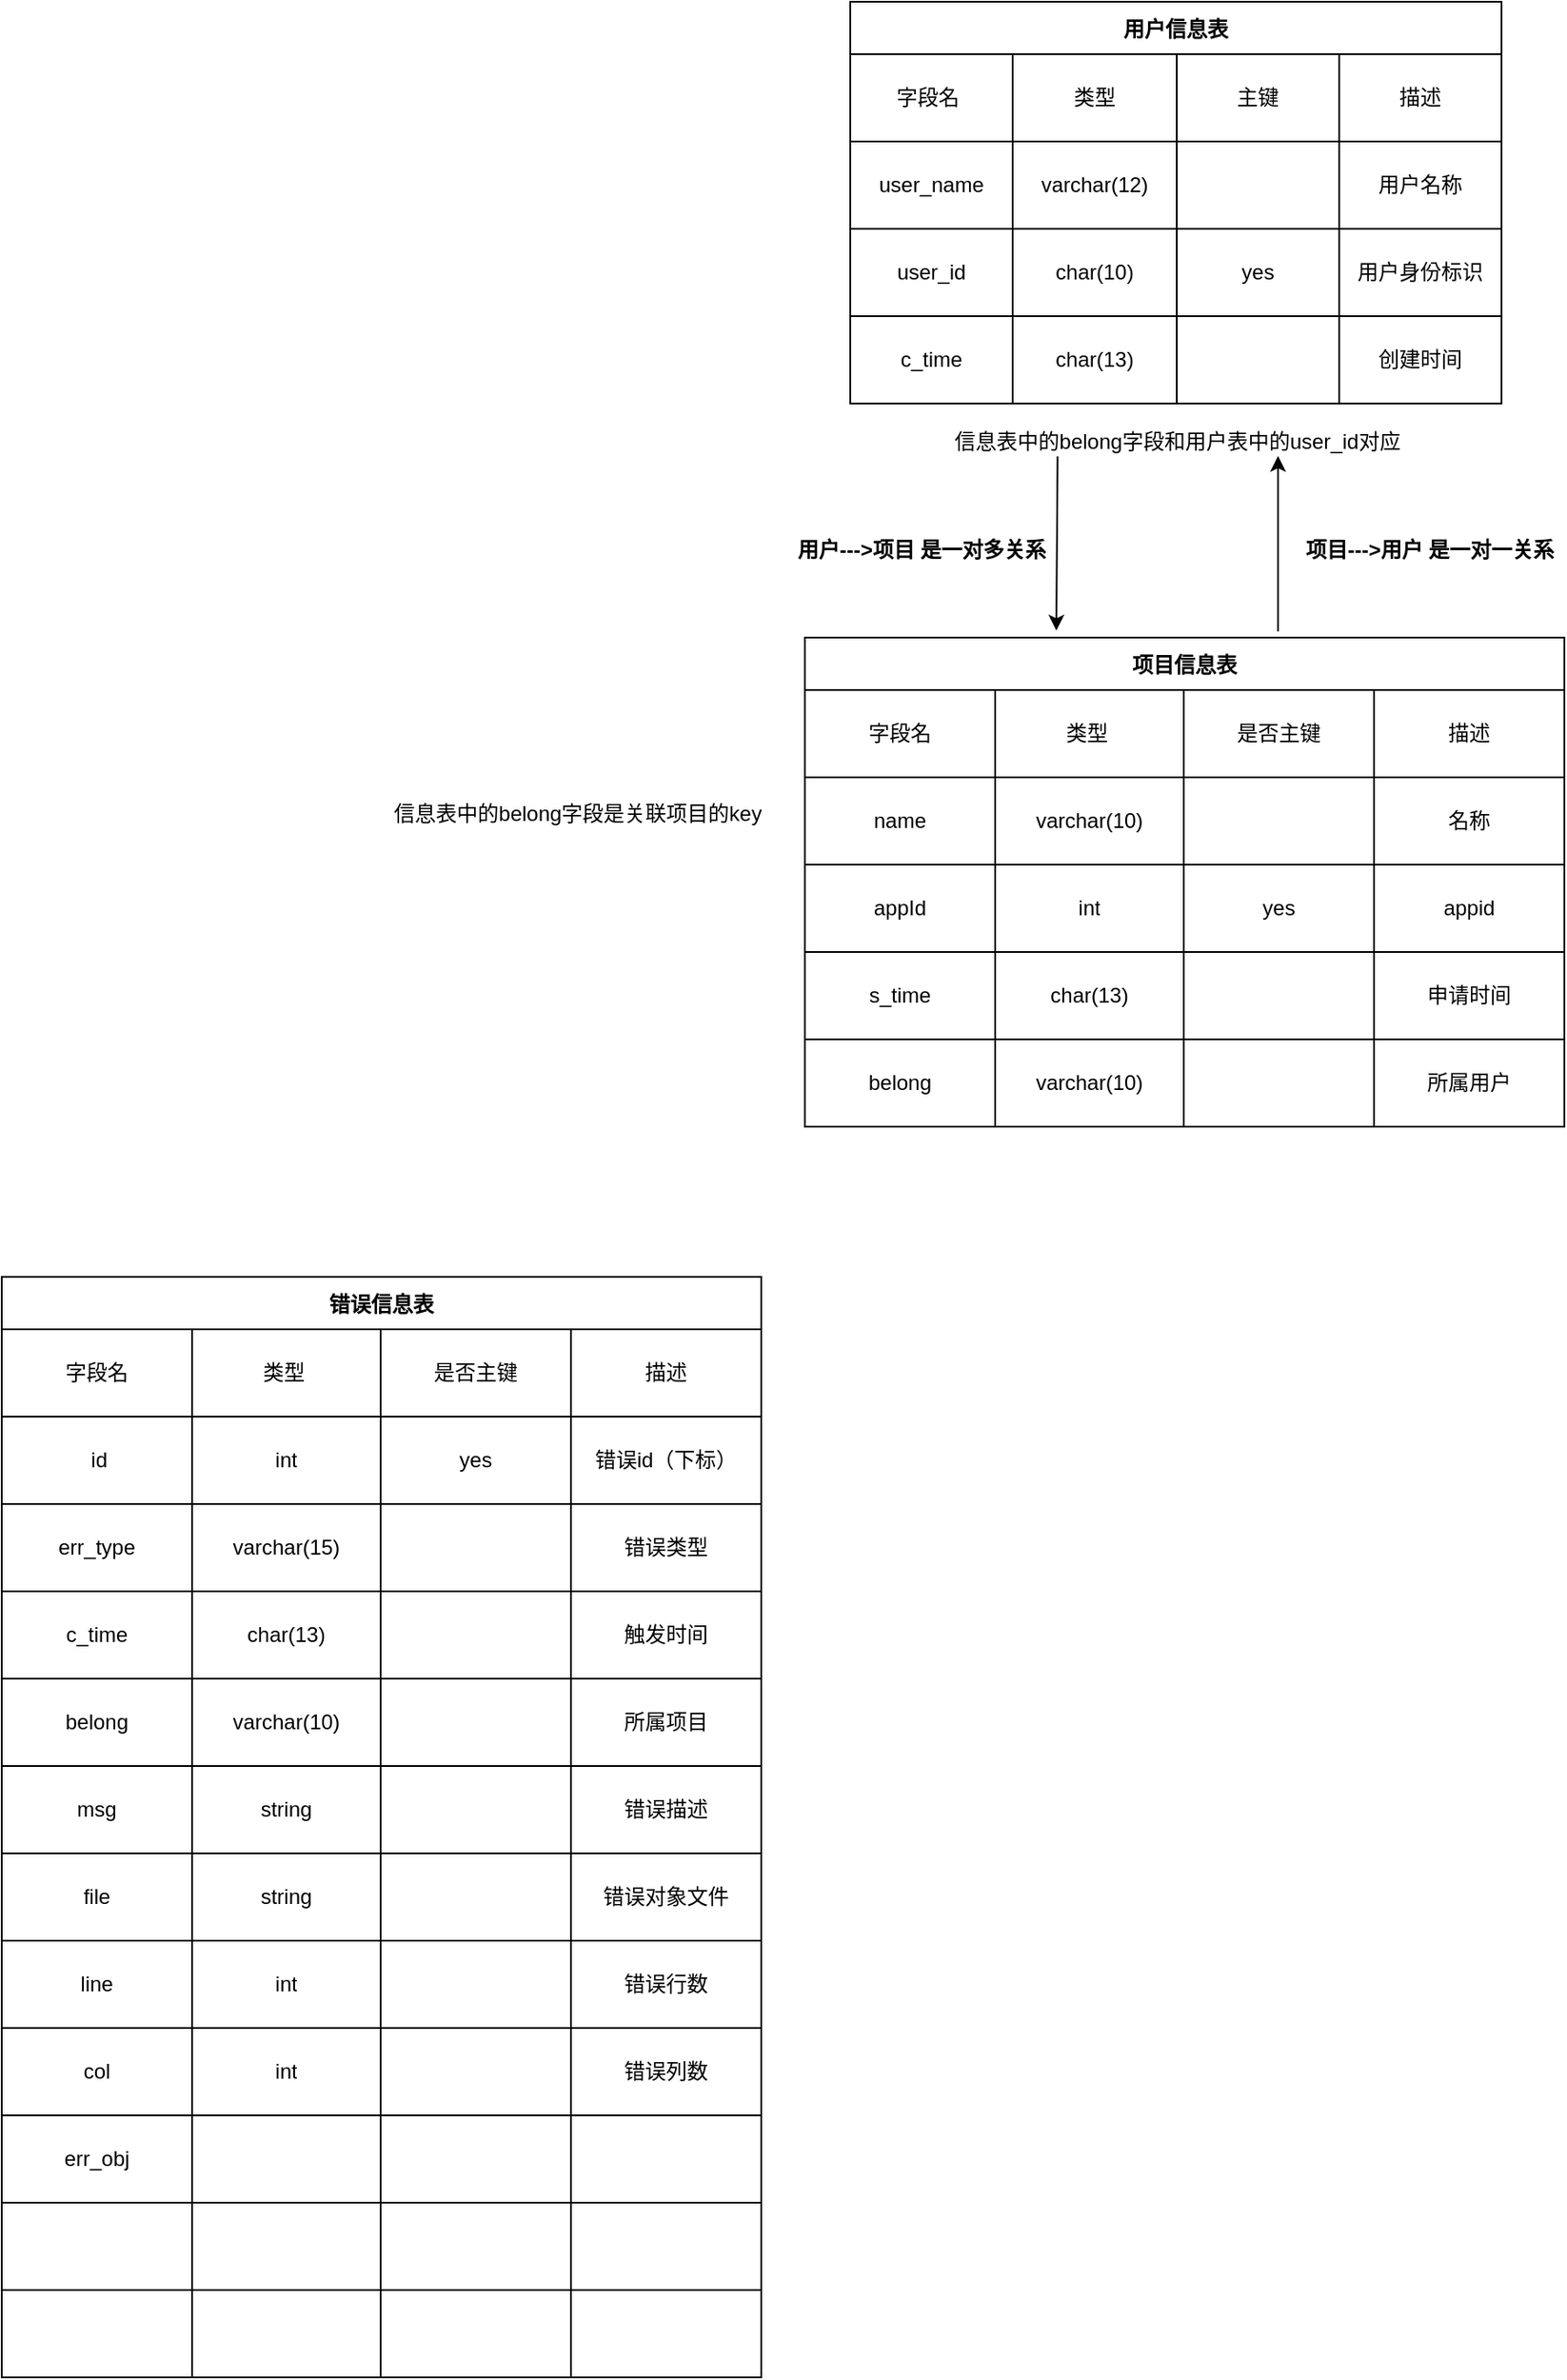 <mxfile version="18.1.3" type="device"><diagram id="7USDsdrqPsZ-G95IPvTH" name="第 1 页"><mxGraphModel dx="773" dy="516" grid="1" gridSize="10" guides="1" tooltips="1" connect="1" arrows="1" fold="1" page="1" pageScale="1" pageWidth="200000" pageHeight="200000" math="0" shadow="0"><root><mxCell id="0"/><mxCell id="1" parent="0"/><mxCell id="ZoWCqt_kakScK_-2WPd1-1" value="用户信息表" style="shape=table;startSize=30;container=1;collapsible=0;childLayout=tableLayout;fontStyle=1;align=center;" vertex="1" parent="1"><mxGeometry x="626" y="320" width="373" height="230" as="geometry"/></mxCell><mxCell id="ZoWCqt_kakScK_-2WPd1-2" value="" style="shape=tableRow;horizontal=0;startSize=0;swimlaneHead=0;swimlaneBody=0;top=0;left=0;bottom=0;right=0;collapsible=0;dropTarget=0;fillColor=none;points=[[0,0.5],[1,0.5]];portConstraint=eastwest;" vertex="1" parent="ZoWCqt_kakScK_-2WPd1-1"><mxGeometry y="30" width="373" height="50" as="geometry"/></mxCell><mxCell id="ZoWCqt_kakScK_-2WPd1-3" value="&amp;nbsp; 字段名&lt;span style=&quot;white-space: pre;&quot;&gt;&#9;&lt;/span&gt;" style="shape=partialRectangle;html=1;whiteSpace=wrap;connectable=0;fillColor=none;top=0;left=0;bottom=0;right=0;overflow=hidden;" vertex="1" parent="ZoWCqt_kakScK_-2WPd1-2"><mxGeometry width="93" height="50" as="geometry"><mxRectangle width="93" height="50" as="alternateBounds"/></mxGeometry></mxCell><mxCell id="ZoWCqt_kakScK_-2WPd1-4" value="类型" style="shape=partialRectangle;html=1;whiteSpace=wrap;connectable=0;fillColor=none;top=0;left=0;bottom=0;right=0;overflow=hidden;" vertex="1" parent="ZoWCqt_kakScK_-2WPd1-2"><mxGeometry x="93" width="94" height="50" as="geometry"><mxRectangle width="94" height="50" as="alternateBounds"/></mxGeometry></mxCell><mxCell id="ZoWCqt_kakScK_-2WPd1-5" value="主键" style="shape=partialRectangle;html=1;whiteSpace=wrap;connectable=0;fillColor=none;top=0;left=0;bottom=0;right=0;overflow=hidden;" vertex="1" parent="ZoWCqt_kakScK_-2WPd1-2"><mxGeometry x="187" width="93" height="50" as="geometry"><mxRectangle width="93" height="50" as="alternateBounds"/></mxGeometry></mxCell><mxCell id="ZoWCqt_kakScK_-2WPd1-80" value="描述" style="shape=partialRectangle;html=1;whiteSpace=wrap;connectable=0;fillColor=none;top=0;left=0;bottom=0;right=0;overflow=hidden;" vertex="1" parent="ZoWCqt_kakScK_-2WPd1-2"><mxGeometry x="280" width="93" height="50" as="geometry"><mxRectangle width="93" height="50" as="alternateBounds"/></mxGeometry></mxCell><mxCell id="ZoWCqt_kakScK_-2WPd1-6" value="" style="shape=tableRow;horizontal=0;startSize=0;swimlaneHead=0;swimlaneBody=0;top=0;left=0;bottom=0;right=0;collapsible=0;dropTarget=0;fillColor=none;points=[[0,0.5],[1,0.5]];portConstraint=eastwest;" vertex="1" parent="ZoWCqt_kakScK_-2WPd1-1"><mxGeometry y="80" width="373" height="50" as="geometry"/></mxCell><mxCell id="ZoWCqt_kakScK_-2WPd1-7" value="user_name" style="shape=partialRectangle;html=1;whiteSpace=wrap;connectable=0;fillColor=none;top=0;left=0;bottom=0;right=0;overflow=hidden;" vertex="1" parent="ZoWCqt_kakScK_-2WPd1-6"><mxGeometry width="93" height="50" as="geometry"><mxRectangle width="93" height="50" as="alternateBounds"/></mxGeometry></mxCell><mxCell id="ZoWCqt_kakScK_-2WPd1-8" value="varchar(12)" style="shape=partialRectangle;html=1;whiteSpace=wrap;connectable=0;fillColor=none;top=0;left=0;bottom=0;right=0;overflow=hidden;" vertex="1" parent="ZoWCqt_kakScK_-2WPd1-6"><mxGeometry x="93" width="94" height="50" as="geometry"><mxRectangle width="94" height="50" as="alternateBounds"/></mxGeometry></mxCell><mxCell id="ZoWCqt_kakScK_-2WPd1-9" value="" style="shape=partialRectangle;html=1;whiteSpace=wrap;connectable=0;fillColor=none;top=0;left=0;bottom=0;right=0;overflow=hidden;" vertex="1" parent="ZoWCqt_kakScK_-2WPd1-6"><mxGeometry x="187" width="93" height="50" as="geometry"><mxRectangle width="93" height="50" as="alternateBounds"/></mxGeometry></mxCell><mxCell id="ZoWCqt_kakScK_-2WPd1-81" value="用户名称" style="shape=partialRectangle;html=1;whiteSpace=wrap;connectable=0;fillColor=none;top=0;left=0;bottom=0;right=0;overflow=hidden;" vertex="1" parent="ZoWCqt_kakScK_-2WPd1-6"><mxGeometry x="280" width="93" height="50" as="geometry"><mxRectangle width="93" height="50" as="alternateBounds"/></mxGeometry></mxCell><mxCell id="ZoWCqt_kakScK_-2WPd1-10" value="" style="shape=tableRow;horizontal=0;startSize=0;swimlaneHead=0;swimlaneBody=0;top=0;left=0;bottom=0;right=0;collapsible=0;dropTarget=0;fillColor=none;points=[[0,0.5],[1,0.5]];portConstraint=eastwest;" vertex="1" parent="ZoWCqt_kakScK_-2WPd1-1"><mxGeometry y="130" width="373" height="50" as="geometry"/></mxCell><mxCell id="ZoWCqt_kakScK_-2WPd1-11" value="user_id" style="shape=partialRectangle;html=1;whiteSpace=wrap;connectable=0;fillColor=none;top=0;left=0;bottom=0;right=0;overflow=hidden;" vertex="1" parent="ZoWCqt_kakScK_-2WPd1-10"><mxGeometry width="93" height="50" as="geometry"><mxRectangle width="93" height="50" as="alternateBounds"/></mxGeometry></mxCell><mxCell id="ZoWCqt_kakScK_-2WPd1-12" value="char(10)" style="shape=partialRectangle;html=1;whiteSpace=wrap;connectable=0;fillColor=none;top=0;left=0;bottom=0;right=0;overflow=hidden;" vertex="1" parent="ZoWCqt_kakScK_-2WPd1-10"><mxGeometry x="93" width="94" height="50" as="geometry"><mxRectangle width="94" height="50" as="alternateBounds"/></mxGeometry></mxCell><mxCell id="ZoWCqt_kakScK_-2WPd1-13" value="yes" style="shape=partialRectangle;html=1;whiteSpace=wrap;connectable=0;fillColor=none;top=0;left=0;bottom=0;right=0;overflow=hidden;" vertex="1" parent="ZoWCqt_kakScK_-2WPd1-10"><mxGeometry x="187" width="93" height="50" as="geometry"><mxRectangle width="93" height="50" as="alternateBounds"/></mxGeometry></mxCell><mxCell id="ZoWCqt_kakScK_-2WPd1-82" value="用户身份标识" style="shape=partialRectangle;html=1;whiteSpace=wrap;connectable=0;fillColor=none;top=0;left=0;bottom=0;right=0;overflow=hidden;" vertex="1" parent="ZoWCqt_kakScK_-2WPd1-10"><mxGeometry x="280" width="93" height="50" as="geometry"><mxRectangle width="93" height="50" as="alternateBounds"/></mxGeometry></mxCell><mxCell id="ZoWCqt_kakScK_-2WPd1-85" style="shape=tableRow;horizontal=0;startSize=0;swimlaneHead=0;swimlaneBody=0;top=0;left=0;bottom=0;right=0;collapsible=0;dropTarget=0;fillColor=none;points=[[0,0.5],[1,0.5]];portConstraint=eastwest;" vertex="1" parent="ZoWCqt_kakScK_-2WPd1-1"><mxGeometry y="180" width="373" height="50" as="geometry"/></mxCell><mxCell id="ZoWCqt_kakScK_-2WPd1-86" value="c_time" style="shape=partialRectangle;html=1;whiteSpace=wrap;connectable=0;fillColor=none;top=0;left=0;bottom=0;right=0;overflow=hidden;" vertex="1" parent="ZoWCqt_kakScK_-2WPd1-85"><mxGeometry width="93" height="50" as="geometry"><mxRectangle width="93" height="50" as="alternateBounds"/></mxGeometry></mxCell><mxCell id="ZoWCqt_kakScK_-2WPd1-87" value="char(13)" style="shape=partialRectangle;html=1;whiteSpace=wrap;connectable=0;fillColor=none;top=0;left=0;bottom=0;right=0;overflow=hidden;" vertex="1" parent="ZoWCqt_kakScK_-2WPd1-85"><mxGeometry x="93" width="94" height="50" as="geometry"><mxRectangle width="94" height="50" as="alternateBounds"/></mxGeometry></mxCell><mxCell id="ZoWCqt_kakScK_-2WPd1-88" style="shape=partialRectangle;html=1;whiteSpace=wrap;connectable=0;fillColor=none;top=0;left=0;bottom=0;right=0;overflow=hidden;" vertex="1" parent="ZoWCqt_kakScK_-2WPd1-85"><mxGeometry x="187" width="93" height="50" as="geometry"><mxRectangle width="93" height="50" as="alternateBounds"/></mxGeometry></mxCell><mxCell id="ZoWCqt_kakScK_-2WPd1-89" value="创建时间" style="shape=partialRectangle;html=1;whiteSpace=wrap;connectable=0;fillColor=none;top=0;left=0;bottom=0;right=0;overflow=hidden;" vertex="1" parent="ZoWCqt_kakScK_-2WPd1-85"><mxGeometry x="280" width="93" height="50" as="geometry"><mxRectangle width="93" height="50" as="alternateBounds"/></mxGeometry></mxCell><mxCell id="ZoWCqt_kakScK_-2WPd1-14" value="项目信息表" style="shape=table;startSize=30;container=1;collapsible=0;childLayout=tableLayout;fontStyle=1;align=center;" vertex="1" parent="1"><mxGeometry x="600" y="684" width="435" height="280" as="geometry"/></mxCell><mxCell id="ZoWCqt_kakScK_-2WPd1-15" value="" style="shape=tableRow;horizontal=0;startSize=0;swimlaneHead=0;swimlaneBody=0;top=0;left=0;bottom=0;right=0;collapsible=0;dropTarget=0;fillColor=none;points=[[0,0.5],[1,0.5]];portConstraint=eastwest;" vertex="1" parent="ZoWCqt_kakScK_-2WPd1-14"><mxGeometry y="30" width="435" height="50" as="geometry"/></mxCell><mxCell id="ZoWCqt_kakScK_-2WPd1-16" value="字段名" style="shape=partialRectangle;html=1;whiteSpace=wrap;connectable=0;fillColor=none;top=0;left=0;bottom=0;right=0;overflow=hidden;" vertex="1" parent="ZoWCqt_kakScK_-2WPd1-15"><mxGeometry width="109" height="50" as="geometry"><mxRectangle width="109" height="50" as="alternateBounds"/></mxGeometry></mxCell><mxCell id="ZoWCqt_kakScK_-2WPd1-17" value="类型&lt;span style=&quot;white-space: pre;&quot;&gt;&#9;&lt;/span&gt;" style="shape=partialRectangle;html=1;whiteSpace=wrap;connectable=0;fillColor=none;top=0;left=0;bottom=0;right=0;overflow=hidden;" vertex="1" parent="ZoWCqt_kakScK_-2WPd1-15"><mxGeometry x="109" width="108" height="50" as="geometry"><mxRectangle width="108" height="50" as="alternateBounds"/></mxGeometry></mxCell><mxCell id="ZoWCqt_kakScK_-2WPd1-18" value="是否主键" style="shape=partialRectangle;html=1;whiteSpace=wrap;connectable=0;fillColor=none;top=0;left=0;bottom=0;right=0;overflow=hidden;" vertex="1" parent="ZoWCqt_kakScK_-2WPd1-15"><mxGeometry x="217" width="109" height="50" as="geometry"><mxRectangle width="109" height="50" as="alternateBounds"/></mxGeometry></mxCell><mxCell id="ZoWCqt_kakScK_-2WPd1-49" value="描述" style="shape=partialRectangle;html=1;whiteSpace=wrap;connectable=0;fillColor=none;top=0;left=0;bottom=0;right=0;overflow=hidden;" vertex="1" parent="ZoWCqt_kakScK_-2WPd1-15"><mxGeometry x="326" width="109" height="50" as="geometry"><mxRectangle width="109" height="50" as="alternateBounds"/></mxGeometry></mxCell><mxCell id="ZoWCqt_kakScK_-2WPd1-19" value="" style="shape=tableRow;horizontal=0;startSize=0;swimlaneHead=0;swimlaneBody=0;top=0;left=0;bottom=0;right=0;collapsible=0;dropTarget=0;fillColor=none;points=[[0,0.5],[1,0.5]];portConstraint=eastwest;" vertex="1" parent="ZoWCqt_kakScK_-2WPd1-14"><mxGeometry y="80" width="435" height="50" as="geometry"/></mxCell><mxCell id="ZoWCqt_kakScK_-2WPd1-20" value="name" style="shape=partialRectangle;html=1;whiteSpace=wrap;connectable=0;fillColor=none;top=0;left=0;bottom=0;right=0;overflow=hidden;" vertex="1" parent="ZoWCqt_kakScK_-2WPd1-19"><mxGeometry width="109" height="50" as="geometry"><mxRectangle width="109" height="50" as="alternateBounds"/></mxGeometry></mxCell><mxCell id="ZoWCqt_kakScK_-2WPd1-21" value="varchar(10)" style="shape=partialRectangle;html=1;whiteSpace=wrap;connectable=0;fillColor=none;top=0;left=0;bottom=0;right=0;overflow=hidden;" vertex="1" parent="ZoWCqt_kakScK_-2WPd1-19"><mxGeometry x="109" width="108" height="50" as="geometry"><mxRectangle width="108" height="50" as="alternateBounds"/></mxGeometry></mxCell><mxCell id="ZoWCqt_kakScK_-2WPd1-22" value="" style="shape=partialRectangle;html=1;whiteSpace=wrap;connectable=0;fillColor=none;top=0;left=0;bottom=0;right=0;overflow=hidden;" vertex="1" parent="ZoWCqt_kakScK_-2WPd1-19"><mxGeometry x="217" width="109" height="50" as="geometry"><mxRectangle width="109" height="50" as="alternateBounds"/></mxGeometry></mxCell><mxCell id="ZoWCqt_kakScK_-2WPd1-50" value="名称" style="shape=partialRectangle;html=1;whiteSpace=wrap;connectable=0;fillColor=none;top=0;left=0;bottom=0;right=0;overflow=hidden;" vertex="1" parent="ZoWCqt_kakScK_-2WPd1-19"><mxGeometry x="326" width="109" height="50" as="geometry"><mxRectangle width="109" height="50" as="alternateBounds"/></mxGeometry></mxCell><mxCell id="ZoWCqt_kakScK_-2WPd1-23" value="" style="shape=tableRow;horizontal=0;startSize=0;swimlaneHead=0;swimlaneBody=0;top=0;left=0;bottom=0;right=0;collapsible=0;dropTarget=0;fillColor=none;points=[[0,0.5],[1,0.5]];portConstraint=eastwest;" vertex="1" parent="ZoWCqt_kakScK_-2WPd1-14"><mxGeometry y="130" width="435" height="50" as="geometry"/></mxCell><mxCell id="ZoWCqt_kakScK_-2WPd1-24" value="appId" style="shape=partialRectangle;html=1;whiteSpace=wrap;connectable=0;fillColor=none;top=0;left=0;bottom=0;right=0;overflow=hidden;" vertex="1" parent="ZoWCqt_kakScK_-2WPd1-23"><mxGeometry width="109" height="50" as="geometry"><mxRectangle width="109" height="50" as="alternateBounds"/></mxGeometry></mxCell><mxCell id="ZoWCqt_kakScK_-2WPd1-25" value="int" style="shape=partialRectangle;html=1;whiteSpace=wrap;connectable=0;fillColor=none;top=0;left=0;bottom=0;right=0;overflow=hidden;" vertex="1" parent="ZoWCqt_kakScK_-2WPd1-23"><mxGeometry x="109" width="108" height="50" as="geometry"><mxRectangle width="108" height="50" as="alternateBounds"/></mxGeometry></mxCell><mxCell id="ZoWCqt_kakScK_-2WPd1-26" value="yes" style="shape=partialRectangle;html=1;whiteSpace=wrap;connectable=0;fillColor=none;top=0;left=0;bottom=0;right=0;overflow=hidden;" vertex="1" parent="ZoWCqt_kakScK_-2WPd1-23"><mxGeometry x="217" width="109" height="50" as="geometry"><mxRectangle width="109" height="50" as="alternateBounds"/></mxGeometry></mxCell><mxCell id="ZoWCqt_kakScK_-2WPd1-51" value="appid&lt;br&gt;" style="shape=partialRectangle;html=1;whiteSpace=wrap;connectable=0;fillColor=none;top=0;left=0;bottom=0;right=0;overflow=hidden;" vertex="1" parent="ZoWCqt_kakScK_-2WPd1-23"><mxGeometry x="326" width="109" height="50" as="geometry"><mxRectangle width="109" height="50" as="alternateBounds"/></mxGeometry></mxCell><mxCell id="ZoWCqt_kakScK_-2WPd1-45" style="shape=tableRow;horizontal=0;startSize=0;swimlaneHead=0;swimlaneBody=0;top=0;left=0;bottom=0;right=0;collapsible=0;dropTarget=0;fillColor=none;points=[[0,0.5],[1,0.5]];portConstraint=eastwest;" vertex="1" parent="ZoWCqt_kakScK_-2WPd1-14"><mxGeometry y="180" width="435" height="50" as="geometry"/></mxCell><mxCell id="ZoWCqt_kakScK_-2WPd1-46" value="s_time" style="shape=partialRectangle;html=1;whiteSpace=wrap;connectable=0;fillColor=none;top=0;left=0;bottom=0;right=0;overflow=hidden;" vertex="1" parent="ZoWCqt_kakScK_-2WPd1-45"><mxGeometry width="109" height="50" as="geometry"><mxRectangle width="109" height="50" as="alternateBounds"/></mxGeometry></mxCell><mxCell id="ZoWCqt_kakScK_-2WPd1-47" value="char(13)" style="shape=partialRectangle;html=1;whiteSpace=wrap;connectable=0;fillColor=none;top=0;left=0;bottom=0;right=0;overflow=hidden;" vertex="1" parent="ZoWCqt_kakScK_-2WPd1-45"><mxGeometry x="109" width="108" height="50" as="geometry"><mxRectangle width="108" height="50" as="alternateBounds"/></mxGeometry></mxCell><mxCell id="ZoWCqt_kakScK_-2WPd1-48" style="shape=partialRectangle;html=1;whiteSpace=wrap;connectable=0;fillColor=none;top=0;left=0;bottom=0;right=0;overflow=hidden;" vertex="1" parent="ZoWCqt_kakScK_-2WPd1-45"><mxGeometry x="217" width="109" height="50" as="geometry"><mxRectangle width="109" height="50" as="alternateBounds"/></mxGeometry></mxCell><mxCell id="ZoWCqt_kakScK_-2WPd1-52" value="申请时间" style="shape=partialRectangle;html=1;whiteSpace=wrap;connectable=0;fillColor=none;top=0;left=0;bottom=0;right=0;overflow=hidden;" vertex="1" parent="ZoWCqt_kakScK_-2WPd1-45"><mxGeometry x="326" width="109" height="50" as="geometry"><mxRectangle width="109" height="50" as="alternateBounds"/></mxGeometry></mxCell><mxCell id="ZoWCqt_kakScK_-2WPd1-90" style="shape=tableRow;horizontal=0;startSize=0;swimlaneHead=0;swimlaneBody=0;top=0;left=0;bottom=0;right=0;collapsible=0;dropTarget=0;fillColor=none;points=[[0,0.5],[1,0.5]];portConstraint=eastwest;" vertex="1" parent="ZoWCqt_kakScK_-2WPd1-14"><mxGeometry y="230" width="435" height="50" as="geometry"/></mxCell><mxCell id="ZoWCqt_kakScK_-2WPd1-91" value="belong" style="shape=partialRectangle;html=1;whiteSpace=wrap;connectable=0;fillColor=none;top=0;left=0;bottom=0;right=0;overflow=hidden;" vertex="1" parent="ZoWCqt_kakScK_-2WPd1-90"><mxGeometry width="109" height="50" as="geometry"><mxRectangle width="109" height="50" as="alternateBounds"/></mxGeometry></mxCell><mxCell id="ZoWCqt_kakScK_-2WPd1-92" value="varchar(10)" style="shape=partialRectangle;html=1;whiteSpace=wrap;connectable=0;fillColor=none;top=0;left=0;bottom=0;right=0;overflow=hidden;" vertex="1" parent="ZoWCqt_kakScK_-2WPd1-90"><mxGeometry x="109" width="108" height="50" as="geometry"><mxRectangle width="108" height="50" as="alternateBounds"/></mxGeometry></mxCell><mxCell id="ZoWCqt_kakScK_-2WPd1-93" value="" style="shape=partialRectangle;html=1;whiteSpace=wrap;connectable=0;fillColor=none;top=0;left=0;bottom=0;right=0;overflow=hidden;" vertex="1" parent="ZoWCqt_kakScK_-2WPd1-90"><mxGeometry x="217" width="109" height="50" as="geometry"><mxRectangle width="109" height="50" as="alternateBounds"/></mxGeometry></mxCell><mxCell id="ZoWCqt_kakScK_-2WPd1-94" value="所属用户" style="shape=partialRectangle;html=1;whiteSpace=wrap;connectable=0;fillColor=none;top=0;left=0;bottom=0;right=0;overflow=hidden;" vertex="1" parent="ZoWCqt_kakScK_-2WPd1-90"><mxGeometry x="326" width="109" height="50" as="geometry"><mxRectangle width="109" height="50" as="alternateBounds"/></mxGeometry></mxCell><mxCell id="ZoWCqt_kakScK_-2WPd1-54" value="&lt;b&gt;用户---&amp;gt;项目 是一对多关系&lt;/b&gt;" style="text;html=1;strokeColor=none;fillColor=none;align=center;verticalAlign=middle;whiteSpace=wrap;rounded=0;" vertex="1" parent="1"><mxGeometry x="590" y="619" width="154" height="30" as="geometry"/></mxCell><mxCell id="ZoWCqt_kakScK_-2WPd1-55" value="&lt;b&gt;项目---&amp;gt;用户 是一对一关系&lt;/b&gt;" style="text;html=1;strokeColor=none;fillColor=none;align=center;verticalAlign=middle;whiteSpace=wrap;rounded=0;" vertex="1" parent="1"><mxGeometry x="881" y="596.5" width="154" height="75" as="geometry"/></mxCell><mxCell id="ZoWCqt_kakScK_-2WPd1-83" value="" style="endArrow=classic;html=1;rounded=0;entryX=0.343;entryY=-0.002;entryDx=0;entryDy=0;entryPerimeter=0;exitX=0.249;exitY=1.112;exitDx=0;exitDy=0;exitPerimeter=0;" edge="1" parent="1"><mxGeometry width="50" height="50" relative="1" as="geometry"><mxPoint x="744.73" y="580.24" as="sourcePoint"/><mxPoint x="744.005" y="680" as="targetPoint"/></mxGeometry></mxCell><mxCell id="ZoWCqt_kakScK_-2WPd1-84" value="" style="endArrow=classic;html=1;rounded=0;exitX=0.623;exitY=0.002;exitDx=0;exitDy=0;exitPerimeter=0;" edge="1" parent="1"><mxGeometry width="50" height="50" relative="1" as="geometry"><mxPoint x="871.005" y="680.46" as="sourcePoint"/><mxPoint x="871" y="580" as="targetPoint"/></mxGeometry></mxCell><mxCell id="ZoWCqt_kakScK_-2WPd1-95" value="信息表中的belong字段和用户表中的user_id对应" style="text;html=1;align=center;verticalAlign=middle;resizable=0;points=[];autosize=1;strokeColor=none;fillColor=none;" vertex="1" parent="1"><mxGeometry x="677.5" y="562" width="270" height="20" as="geometry"/></mxCell><mxCell id="ZoWCqt_kakScK_-2WPd1-135" value="错误信息表" style="shape=table;startSize=30;container=1;collapsible=0;childLayout=tableLayout;fontStyle=1;align=center;" vertex="1" parent="1"><mxGeometry x="140" y="1050" width="435" height="630" as="geometry"/></mxCell><mxCell id="ZoWCqt_kakScK_-2WPd1-136" value="" style="shape=tableRow;horizontal=0;startSize=0;swimlaneHead=0;swimlaneBody=0;top=0;left=0;bottom=0;right=0;collapsible=0;dropTarget=0;fillColor=none;points=[[0,0.5],[1,0.5]];portConstraint=eastwest;" vertex="1" parent="ZoWCqt_kakScK_-2WPd1-135"><mxGeometry y="30" width="435" height="50" as="geometry"/></mxCell><mxCell id="ZoWCqt_kakScK_-2WPd1-137" value="字段名" style="shape=partialRectangle;html=1;whiteSpace=wrap;connectable=0;fillColor=none;top=0;left=0;bottom=0;right=0;overflow=hidden;" vertex="1" parent="ZoWCqt_kakScK_-2WPd1-136"><mxGeometry width="109" height="50" as="geometry"><mxRectangle width="109" height="50" as="alternateBounds"/></mxGeometry></mxCell><mxCell id="ZoWCqt_kakScK_-2WPd1-138" value="类型&lt;span style=&quot;white-space: pre;&quot;&gt;&#9;&lt;/span&gt;" style="shape=partialRectangle;html=1;whiteSpace=wrap;connectable=0;fillColor=none;top=0;left=0;bottom=0;right=0;overflow=hidden;" vertex="1" parent="ZoWCqt_kakScK_-2WPd1-136"><mxGeometry x="109" width="108" height="50" as="geometry"><mxRectangle width="108" height="50" as="alternateBounds"/></mxGeometry></mxCell><mxCell id="ZoWCqt_kakScK_-2WPd1-139" value="是否主键" style="shape=partialRectangle;html=1;whiteSpace=wrap;connectable=0;fillColor=none;top=0;left=0;bottom=0;right=0;overflow=hidden;" vertex="1" parent="ZoWCqt_kakScK_-2WPd1-136"><mxGeometry x="217" width="109" height="50" as="geometry"><mxRectangle width="109" height="50" as="alternateBounds"/></mxGeometry></mxCell><mxCell id="ZoWCqt_kakScK_-2WPd1-140" value="描述" style="shape=partialRectangle;html=1;whiteSpace=wrap;connectable=0;fillColor=none;top=0;left=0;bottom=0;right=0;overflow=hidden;" vertex="1" parent="ZoWCqt_kakScK_-2WPd1-136"><mxGeometry x="326" width="109" height="50" as="geometry"><mxRectangle width="109" height="50" as="alternateBounds"/></mxGeometry></mxCell><mxCell id="ZoWCqt_kakScK_-2WPd1-141" value="" style="shape=tableRow;horizontal=0;startSize=0;swimlaneHead=0;swimlaneBody=0;top=0;left=0;bottom=0;right=0;collapsible=0;dropTarget=0;fillColor=none;points=[[0,0.5],[1,0.5]];portConstraint=eastwest;" vertex="1" parent="ZoWCqt_kakScK_-2WPd1-135"><mxGeometry y="80" width="435" height="50" as="geometry"/></mxCell><mxCell id="ZoWCqt_kakScK_-2WPd1-142" value="&amp;nbsp; &amp;nbsp;&lt;span style=&quot;white-space: pre;&quot;&gt;id&#9;&lt;/span&gt;" style="shape=partialRectangle;html=1;whiteSpace=wrap;connectable=0;fillColor=none;top=0;left=0;bottom=0;right=0;overflow=hidden;" vertex="1" parent="ZoWCqt_kakScK_-2WPd1-141"><mxGeometry width="109" height="50" as="geometry"><mxRectangle width="109" height="50" as="alternateBounds"/></mxGeometry></mxCell><mxCell id="ZoWCqt_kakScK_-2WPd1-143" value="int" style="shape=partialRectangle;html=1;whiteSpace=wrap;connectable=0;fillColor=none;top=0;left=0;bottom=0;right=0;overflow=hidden;" vertex="1" parent="ZoWCqt_kakScK_-2WPd1-141"><mxGeometry x="109" width="108" height="50" as="geometry"><mxRectangle width="108" height="50" as="alternateBounds"/></mxGeometry></mxCell><mxCell id="ZoWCqt_kakScK_-2WPd1-144" value="yes" style="shape=partialRectangle;html=1;whiteSpace=wrap;connectable=0;fillColor=none;top=0;left=0;bottom=0;right=0;overflow=hidden;" vertex="1" parent="ZoWCqt_kakScK_-2WPd1-141"><mxGeometry x="217" width="109" height="50" as="geometry"><mxRectangle width="109" height="50" as="alternateBounds"/></mxGeometry></mxCell><mxCell id="ZoWCqt_kakScK_-2WPd1-145" value="错误id（下标）" style="shape=partialRectangle;html=1;whiteSpace=wrap;connectable=0;fillColor=none;top=0;left=0;bottom=0;right=0;overflow=hidden;" vertex="1" parent="ZoWCqt_kakScK_-2WPd1-141"><mxGeometry x="326" width="109" height="50" as="geometry"><mxRectangle width="109" height="50" as="alternateBounds"/></mxGeometry></mxCell><mxCell id="ZoWCqt_kakScK_-2WPd1-146" value="" style="shape=tableRow;horizontal=0;startSize=0;swimlaneHead=0;swimlaneBody=0;top=0;left=0;bottom=0;right=0;collapsible=0;dropTarget=0;fillColor=none;points=[[0,0.5],[1,0.5]];portConstraint=eastwest;" vertex="1" parent="ZoWCqt_kakScK_-2WPd1-135"><mxGeometry y="130" width="435" height="50" as="geometry"/></mxCell><mxCell id="ZoWCqt_kakScK_-2WPd1-147" value="err_type" style="shape=partialRectangle;html=1;whiteSpace=wrap;connectable=0;fillColor=none;top=0;left=0;bottom=0;right=0;overflow=hidden;" vertex="1" parent="ZoWCqt_kakScK_-2WPd1-146"><mxGeometry width="109" height="50" as="geometry"><mxRectangle width="109" height="50" as="alternateBounds"/></mxGeometry></mxCell><mxCell id="ZoWCqt_kakScK_-2WPd1-148" value="varchar(15)" style="shape=partialRectangle;html=1;whiteSpace=wrap;connectable=0;fillColor=none;top=0;left=0;bottom=0;right=0;overflow=hidden;" vertex="1" parent="ZoWCqt_kakScK_-2WPd1-146"><mxGeometry x="109" width="108" height="50" as="geometry"><mxRectangle width="108" height="50" as="alternateBounds"/></mxGeometry></mxCell><mxCell id="ZoWCqt_kakScK_-2WPd1-149" value="" style="shape=partialRectangle;html=1;whiteSpace=wrap;connectable=0;fillColor=none;top=0;left=0;bottom=0;right=0;overflow=hidden;" vertex="1" parent="ZoWCqt_kakScK_-2WPd1-146"><mxGeometry x="217" width="109" height="50" as="geometry"><mxRectangle width="109" height="50" as="alternateBounds"/></mxGeometry></mxCell><mxCell id="ZoWCqt_kakScK_-2WPd1-150" value="错误类型" style="shape=partialRectangle;html=1;whiteSpace=wrap;connectable=0;fillColor=none;top=0;left=0;bottom=0;right=0;overflow=hidden;" vertex="1" parent="ZoWCqt_kakScK_-2WPd1-146"><mxGeometry x="326" width="109" height="50" as="geometry"><mxRectangle width="109" height="50" as="alternateBounds"/></mxGeometry></mxCell><mxCell id="ZoWCqt_kakScK_-2WPd1-151" style="shape=tableRow;horizontal=0;startSize=0;swimlaneHead=0;swimlaneBody=0;top=0;left=0;bottom=0;right=0;collapsible=0;dropTarget=0;fillColor=none;points=[[0,0.5],[1,0.5]];portConstraint=eastwest;" vertex="1" parent="ZoWCqt_kakScK_-2WPd1-135"><mxGeometry y="180" width="435" height="50" as="geometry"/></mxCell><mxCell id="ZoWCqt_kakScK_-2WPd1-152" value="c_time" style="shape=partialRectangle;html=1;whiteSpace=wrap;connectable=0;fillColor=none;top=0;left=0;bottom=0;right=0;overflow=hidden;" vertex="1" parent="ZoWCqt_kakScK_-2WPd1-151"><mxGeometry width="109" height="50" as="geometry"><mxRectangle width="109" height="50" as="alternateBounds"/></mxGeometry></mxCell><mxCell id="ZoWCqt_kakScK_-2WPd1-153" value="char(13)" style="shape=partialRectangle;html=1;whiteSpace=wrap;connectable=0;fillColor=none;top=0;left=0;bottom=0;right=0;overflow=hidden;" vertex="1" parent="ZoWCqt_kakScK_-2WPd1-151"><mxGeometry x="109" width="108" height="50" as="geometry"><mxRectangle width="108" height="50" as="alternateBounds"/></mxGeometry></mxCell><mxCell id="ZoWCqt_kakScK_-2WPd1-154" style="shape=partialRectangle;html=1;whiteSpace=wrap;connectable=0;fillColor=none;top=0;left=0;bottom=0;right=0;overflow=hidden;" vertex="1" parent="ZoWCqt_kakScK_-2WPd1-151"><mxGeometry x="217" width="109" height="50" as="geometry"><mxRectangle width="109" height="50" as="alternateBounds"/></mxGeometry></mxCell><mxCell id="ZoWCqt_kakScK_-2WPd1-155" value="触发时间" style="shape=partialRectangle;html=1;whiteSpace=wrap;connectable=0;fillColor=none;top=0;left=0;bottom=0;right=0;overflow=hidden;" vertex="1" parent="ZoWCqt_kakScK_-2WPd1-151"><mxGeometry x="326" width="109" height="50" as="geometry"><mxRectangle width="109" height="50" as="alternateBounds"/></mxGeometry></mxCell><mxCell id="ZoWCqt_kakScK_-2WPd1-156" style="shape=tableRow;horizontal=0;startSize=0;swimlaneHead=0;swimlaneBody=0;top=0;left=0;bottom=0;right=0;collapsible=0;dropTarget=0;fillColor=none;points=[[0,0.5],[1,0.5]];portConstraint=eastwest;" vertex="1" parent="ZoWCqt_kakScK_-2WPd1-135"><mxGeometry y="230" width="435" height="50" as="geometry"/></mxCell><mxCell id="ZoWCqt_kakScK_-2WPd1-157" value="belong" style="shape=partialRectangle;html=1;whiteSpace=wrap;connectable=0;fillColor=none;top=0;left=0;bottom=0;right=0;overflow=hidden;" vertex="1" parent="ZoWCqt_kakScK_-2WPd1-156"><mxGeometry width="109" height="50" as="geometry"><mxRectangle width="109" height="50" as="alternateBounds"/></mxGeometry></mxCell><mxCell id="ZoWCqt_kakScK_-2WPd1-158" value="varchar(10)" style="shape=partialRectangle;html=1;whiteSpace=wrap;connectable=0;fillColor=none;top=0;left=0;bottom=0;right=0;overflow=hidden;" vertex="1" parent="ZoWCqt_kakScK_-2WPd1-156"><mxGeometry x="109" width="108" height="50" as="geometry"><mxRectangle width="108" height="50" as="alternateBounds"/></mxGeometry></mxCell><mxCell id="ZoWCqt_kakScK_-2WPd1-159" value="" style="shape=partialRectangle;html=1;whiteSpace=wrap;connectable=0;fillColor=none;top=0;left=0;bottom=0;right=0;overflow=hidden;" vertex="1" parent="ZoWCqt_kakScK_-2WPd1-156"><mxGeometry x="217" width="109" height="50" as="geometry"><mxRectangle width="109" height="50" as="alternateBounds"/></mxGeometry></mxCell><mxCell id="ZoWCqt_kakScK_-2WPd1-160" value="所属项目" style="shape=partialRectangle;html=1;whiteSpace=wrap;connectable=0;fillColor=none;top=0;left=0;bottom=0;right=0;overflow=hidden;" vertex="1" parent="ZoWCqt_kakScK_-2WPd1-156"><mxGeometry x="326" width="109" height="50" as="geometry"><mxRectangle width="109" height="50" as="alternateBounds"/></mxGeometry></mxCell><mxCell id="ZoWCqt_kakScK_-2WPd1-162" style="shape=tableRow;horizontal=0;startSize=0;swimlaneHead=0;swimlaneBody=0;top=0;left=0;bottom=0;right=0;collapsible=0;dropTarget=0;fillColor=none;points=[[0,0.5],[1,0.5]];portConstraint=eastwest;" vertex="1" parent="ZoWCqt_kakScK_-2WPd1-135"><mxGeometry y="280" width="435" height="50" as="geometry"/></mxCell><mxCell id="ZoWCqt_kakScK_-2WPd1-163" value="msg" style="shape=partialRectangle;html=1;whiteSpace=wrap;connectable=0;fillColor=none;top=0;left=0;bottom=0;right=0;overflow=hidden;" vertex="1" parent="ZoWCqt_kakScK_-2WPd1-162"><mxGeometry width="109" height="50" as="geometry"><mxRectangle width="109" height="50" as="alternateBounds"/></mxGeometry></mxCell><mxCell id="ZoWCqt_kakScK_-2WPd1-164" value="string" style="shape=partialRectangle;html=1;whiteSpace=wrap;connectable=0;fillColor=none;top=0;left=0;bottom=0;right=0;overflow=hidden;" vertex="1" parent="ZoWCqt_kakScK_-2WPd1-162"><mxGeometry x="109" width="108" height="50" as="geometry"><mxRectangle width="108" height="50" as="alternateBounds"/></mxGeometry></mxCell><mxCell id="ZoWCqt_kakScK_-2WPd1-165" style="shape=partialRectangle;html=1;whiteSpace=wrap;connectable=0;fillColor=none;top=0;left=0;bottom=0;right=0;overflow=hidden;" vertex="1" parent="ZoWCqt_kakScK_-2WPd1-162"><mxGeometry x="217" width="109" height="50" as="geometry"><mxRectangle width="109" height="50" as="alternateBounds"/></mxGeometry></mxCell><mxCell id="ZoWCqt_kakScK_-2WPd1-166" value="错误描述" style="shape=partialRectangle;html=1;whiteSpace=wrap;connectable=0;fillColor=none;top=0;left=0;bottom=0;right=0;overflow=hidden;" vertex="1" parent="ZoWCqt_kakScK_-2WPd1-162"><mxGeometry x="326" width="109" height="50" as="geometry"><mxRectangle width="109" height="50" as="alternateBounds"/></mxGeometry></mxCell><mxCell id="ZoWCqt_kakScK_-2WPd1-167" style="shape=tableRow;horizontal=0;startSize=0;swimlaneHead=0;swimlaneBody=0;top=0;left=0;bottom=0;right=0;collapsible=0;dropTarget=0;fillColor=none;points=[[0,0.5],[1,0.5]];portConstraint=eastwest;" vertex="1" parent="ZoWCqt_kakScK_-2WPd1-135"><mxGeometry y="330" width="435" height="50" as="geometry"/></mxCell><mxCell id="ZoWCqt_kakScK_-2WPd1-168" value="file" style="shape=partialRectangle;html=1;whiteSpace=wrap;connectable=0;fillColor=none;top=0;left=0;bottom=0;right=0;overflow=hidden;" vertex="1" parent="ZoWCqt_kakScK_-2WPd1-167"><mxGeometry width="109" height="50" as="geometry"><mxRectangle width="109" height="50" as="alternateBounds"/></mxGeometry></mxCell><mxCell id="ZoWCqt_kakScK_-2WPd1-169" value="string" style="shape=partialRectangle;html=1;whiteSpace=wrap;connectable=0;fillColor=none;top=0;left=0;bottom=0;right=0;overflow=hidden;" vertex="1" parent="ZoWCqt_kakScK_-2WPd1-167"><mxGeometry x="109" width="108" height="50" as="geometry"><mxRectangle width="108" height="50" as="alternateBounds"/></mxGeometry></mxCell><mxCell id="ZoWCqt_kakScK_-2WPd1-170" style="shape=partialRectangle;html=1;whiteSpace=wrap;connectable=0;fillColor=none;top=0;left=0;bottom=0;right=0;overflow=hidden;" vertex="1" parent="ZoWCqt_kakScK_-2WPd1-167"><mxGeometry x="217" width="109" height="50" as="geometry"><mxRectangle width="109" height="50" as="alternateBounds"/></mxGeometry></mxCell><mxCell id="ZoWCqt_kakScK_-2WPd1-171" value="错误对象文件" style="shape=partialRectangle;html=1;whiteSpace=wrap;connectable=0;fillColor=none;top=0;left=0;bottom=0;right=0;overflow=hidden;" vertex="1" parent="ZoWCqt_kakScK_-2WPd1-167"><mxGeometry x="326" width="109" height="50" as="geometry"><mxRectangle width="109" height="50" as="alternateBounds"/></mxGeometry></mxCell><mxCell id="ZoWCqt_kakScK_-2WPd1-172" style="shape=tableRow;horizontal=0;startSize=0;swimlaneHead=0;swimlaneBody=0;top=0;left=0;bottom=0;right=0;collapsible=0;dropTarget=0;fillColor=none;points=[[0,0.5],[1,0.5]];portConstraint=eastwest;" vertex="1" parent="ZoWCqt_kakScK_-2WPd1-135"><mxGeometry y="380" width="435" height="50" as="geometry"/></mxCell><mxCell id="ZoWCqt_kakScK_-2WPd1-173" value="line" style="shape=partialRectangle;html=1;whiteSpace=wrap;connectable=0;fillColor=none;top=0;left=0;bottom=0;right=0;overflow=hidden;" vertex="1" parent="ZoWCqt_kakScK_-2WPd1-172"><mxGeometry width="109" height="50" as="geometry"><mxRectangle width="109" height="50" as="alternateBounds"/></mxGeometry></mxCell><mxCell id="ZoWCqt_kakScK_-2WPd1-174" value="int" style="shape=partialRectangle;html=1;whiteSpace=wrap;connectable=0;fillColor=none;top=0;left=0;bottom=0;right=0;overflow=hidden;" vertex="1" parent="ZoWCqt_kakScK_-2WPd1-172"><mxGeometry x="109" width="108" height="50" as="geometry"><mxRectangle width="108" height="50" as="alternateBounds"/></mxGeometry></mxCell><mxCell id="ZoWCqt_kakScK_-2WPd1-175" style="shape=partialRectangle;html=1;whiteSpace=wrap;connectable=0;fillColor=none;top=0;left=0;bottom=0;right=0;overflow=hidden;" vertex="1" parent="ZoWCqt_kakScK_-2WPd1-172"><mxGeometry x="217" width="109" height="50" as="geometry"><mxRectangle width="109" height="50" as="alternateBounds"/></mxGeometry></mxCell><mxCell id="ZoWCqt_kakScK_-2WPd1-176" value="错误行数" style="shape=partialRectangle;html=1;whiteSpace=wrap;connectable=0;fillColor=none;top=0;left=0;bottom=0;right=0;overflow=hidden;" vertex="1" parent="ZoWCqt_kakScK_-2WPd1-172"><mxGeometry x="326" width="109" height="50" as="geometry"><mxRectangle width="109" height="50" as="alternateBounds"/></mxGeometry></mxCell><mxCell id="ZoWCqt_kakScK_-2WPd1-177" style="shape=tableRow;horizontal=0;startSize=0;swimlaneHead=0;swimlaneBody=0;top=0;left=0;bottom=0;right=0;collapsible=0;dropTarget=0;fillColor=none;points=[[0,0.5],[1,0.5]];portConstraint=eastwest;" vertex="1" parent="ZoWCqt_kakScK_-2WPd1-135"><mxGeometry y="430" width="435" height="50" as="geometry"/></mxCell><mxCell id="ZoWCqt_kakScK_-2WPd1-178" value="col" style="shape=partialRectangle;html=1;whiteSpace=wrap;connectable=0;fillColor=none;top=0;left=0;bottom=0;right=0;overflow=hidden;" vertex="1" parent="ZoWCqt_kakScK_-2WPd1-177"><mxGeometry width="109" height="50" as="geometry"><mxRectangle width="109" height="50" as="alternateBounds"/></mxGeometry></mxCell><mxCell id="ZoWCqt_kakScK_-2WPd1-179" value="int" style="shape=partialRectangle;html=1;whiteSpace=wrap;connectable=0;fillColor=none;top=0;left=0;bottom=0;right=0;overflow=hidden;" vertex="1" parent="ZoWCqt_kakScK_-2WPd1-177"><mxGeometry x="109" width="108" height="50" as="geometry"><mxRectangle width="108" height="50" as="alternateBounds"/></mxGeometry></mxCell><mxCell id="ZoWCqt_kakScK_-2WPd1-180" style="shape=partialRectangle;html=1;whiteSpace=wrap;connectable=0;fillColor=none;top=0;left=0;bottom=0;right=0;overflow=hidden;" vertex="1" parent="ZoWCqt_kakScK_-2WPd1-177"><mxGeometry x="217" width="109" height="50" as="geometry"><mxRectangle width="109" height="50" as="alternateBounds"/></mxGeometry></mxCell><mxCell id="ZoWCqt_kakScK_-2WPd1-181" value="错误列数" style="shape=partialRectangle;html=1;whiteSpace=wrap;connectable=0;fillColor=none;top=0;left=0;bottom=0;right=0;overflow=hidden;" vertex="1" parent="ZoWCqt_kakScK_-2WPd1-177"><mxGeometry x="326" width="109" height="50" as="geometry"><mxRectangle width="109" height="50" as="alternateBounds"/></mxGeometry></mxCell><mxCell id="ZoWCqt_kakScK_-2WPd1-182" style="shape=tableRow;horizontal=0;startSize=0;swimlaneHead=0;swimlaneBody=0;top=0;left=0;bottom=0;right=0;collapsible=0;dropTarget=0;fillColor=none;points=[[0,0.5],[1,0.5]];portConstraint=eastwest;" vertex="1" parent="ZoWCqt_kakScK_-2WPd1-135"><mxGeometry y="480" width="435" height="50" as="geometry"/></mxCell><mxCell id="ZoWCqt_kakScK_-2WPd1-183" value="err_obj" style="shape=partialRectangle;html=1;whiteSpace=wrap;connectable=0;fillColor=none;top=0;left=0;bottom=0;right=0;overflow=hidden;" vertex="1" parent="ZoWCqt_kakScK_-2WPd1-182"><mxGeometry width="109" height="50" as="geometry"><mxRectangle width="109" height="50" as="alternateBounds"/></mxGeometry></mxCell><mxCell id="ZoWCqt_kakScK_-2WPd1-184" style="shape=partialRectangle;html=1;whiteSpace=wrap;connectable=0;fillColor=none;top=0;left=0;bottom=0;right=0;overflow=hidden;" vertex="1" parent="ZoWCqt_kakScK_-2WPd1-182"><mxGeometry x="109" width="108" height="50" as="geometry"><mxRectangle width="108" height="50" as="alternateBounds"/></mxGeometry></mxCell><mxCell id="ZoWCqt_kakScK_-2WPd1-185" style="shape=partialRectangle;html=1;whiteSpace=wrap;connectable=0;fillColor=none;top=0;left=0;bottom=0;right=0;overflow=hidden;" vertex="1" parent="ZoWCqt_kakScK_-2WPd1-182"><mxGeometry x="217" width="109" height="50" as="geometry"><mxRectangle width="109" height="50" as="alternateBounds"/></mxGeometry></mxCell><mxCell id="ZoWCqt_kakScK_-2WPd1-186" style="shape=partialRectangle;html=1;whiteSpace=wrap;connectable=0;fillColor=none;top=0;left=0;bottom=0;right=0;overflow=hidden;" vertex="1" parent="ZoWCqt_kakScK_-2WPd1-182"><mxGeometry x="326" width="109" height="50" as="geometry"><mxRectangle width="109" height="50" as="alternateBounds"/></mxGeometry></mxCell><mxCell id="ZoWCqt_kakScK_-2WPd1-187" style="shape=tableRow;horizontal=0;startSize=0;swimlaneHead=0;swimlaneBody=0;top=0;left=0;bottom=0;right=0;collapsible=0;dropTarget=0;fillColor=none;points=[[0,0.5],[1,0.5]];portConstraint=eastwest;" vertex="1" parent="ZoWCqt_kakScK_-2WPd1-135"><mxGeometry y="530" width="435" height="50" as="geometry"/></mxCell><mxCell id="ZoWCqt_kakScK_-2WPd1-188" style="shape=partialRectangle;html=1;whiteSpace=wrap;connectable=0;fillColor=none;top=0;left=0;bottom=0;right=0;overflow=hidden;" vertex="1" parent="ZoWCqt_kakScK_-2WPd1-187"><mxGeometry width="109" height="50" as="geometry"><mxRectangle width="109" height="50" as="alternateBounds"/></mxGeometry></mxCell><mxCell id="ZoWCqt_kakScK_-2WPd1-189" style="shape=partialRectangle;html=1;whiteSpace=wrap;connectable=0;fillColor=none;top=0;left=0;bottom=0;right=0;overflow=hidden;" vertex="1" parent="ZoWCqt_kakScK_-2WPd1-187"><mxGeometry x="109" width="108" height="50" as="geometry"><mxRectangle width="108" height="50" as="alternateBounds"/></mxGeometry></mxCell><mxCell id="ZoWCqt_kakScK_-2WPd1-190" style="shape=partialRectangle;html=1;whiteSpace=wrap;connectable=0;fillColor=none;top=0;left=0;bottom=0;right=0;overflow=hidden;" vertex="1" parent="ZoWCqt_kakScK_-2WPd1-187"><mxGeometry x="217" width="109" height="50" as="geometry"><mxRectangle width="109" height="50" as="alternateBounds"/></mxGeometry></mxCell><mxCell id="ZoWCqt_kakScK_-2WPd1-191" style="shape=partialRectangle;html=1;whiteSpace=wrap;connectable=0;fillColor=none;top=0;left=0;bottom=0;right=0;overflow=hidden;" vertex="1" parent="ZoWCqt_kakScK_-2WPd1-187"><mxGeometry x="326" width="109" height="50" as="geometry"><mxRectangle width="109" height="50" as="alternateBounds"/></mxGeometry></mxCell><mxCell id="ZoWCqt_kakScK_-2WPd1-192" style="shape=tableRow;horizontal=0;startSize=0;swimlaneHead=0;swimlaneBody=0;top=0;left=0;bottom=0;right=0;collapsible=0;dropTarget=0;fillColor=none;points=[[0,0.5],[1,0.5]];portConstraint=eastwest;" vertex="1" parent="ZoWCqt_kakScK_-2WPd1-135"><mxGeometry y="580" width="435" height="50" as="geometry"/></mxCell><mxCell id="ZoWCqt_kakScK_-2WPd1-193" style="shape=partialRectangle;html=1;whiteSpace=wrap;connectable=0;fillColor=none;top=0;left=0;bottom=0;right=0;overflow=hidden;" vertex="1" parent="ZoWCqt_kakScK_-2WPd1-192"><mxGeometry width="109" height="50" as="geometry"><mxRectangle width="109" height="50" as="alternateBounds"/></mxGeometry></mxCell><mxCell id="ZoWCqt_kakScK_-2WPd1-194" style="shape=partialRectangle;html=1;whiteSpace=wrap;connectable=0;fillColor=none;top=0;left=0;bottom=0;right=0;overflow=hidden;" vertex="1" parent="ZoWCqt_kakScK_-2WPd1-192"><mxGeometry x="109" width="108" height="50" as="geometry"><mxRectangle width="108" height="50" as="alternateBounds"/></mxGeometry></mxCell><mxCell id="ZoWCqt_kakScK_-2WPd1-195" style="shape=partialRectangle;html=1;whiteSpace=wrap;connectable=0;fillColor=none;top=0;left=0;bottom=0;right=0;overflow=hidden;" vertex="1" parent="ZoWCqt_kakScK_-2WPd1-192"><mxGeometry x="217" width="109" height="50" as="geometry"><mxRectangle width="109" height="50" as="alternateBounds"/></mxGeometry></mxCell><mxCell id="ZoWCqt_kakScK_-2WPd1-196" style="shape=partialRectangle;html=1;whiteSpace=wrap;connectable=0;fillColor=none;top=0;left=0;bottom=0;right=0;overflow=hidden;" vertex="1" parent="ZoWCqt_kakScK_-2WPd1-192"><mxGeometry x="326" width="109" height="50" as="geometry"><mxRectangle width="109" height="50" as="alternateBounds"/></mxGeometry></mxCell><mxCell id="ZoWCqt_kakScK_-2WPd1-161" value="信息表中的belong字段是关联项目的key" style="text;html=1;strokeColor=none;fillColor=none;align=center;verticalAlign=middle;whiteSpace=wrap;rounded=0;" vertex="1" parent="1"><mxGeometry x="340" y="770" width="260" height="30" as="geometry"/></mxCell></root></mxGraphModel></diagram></mxfile>